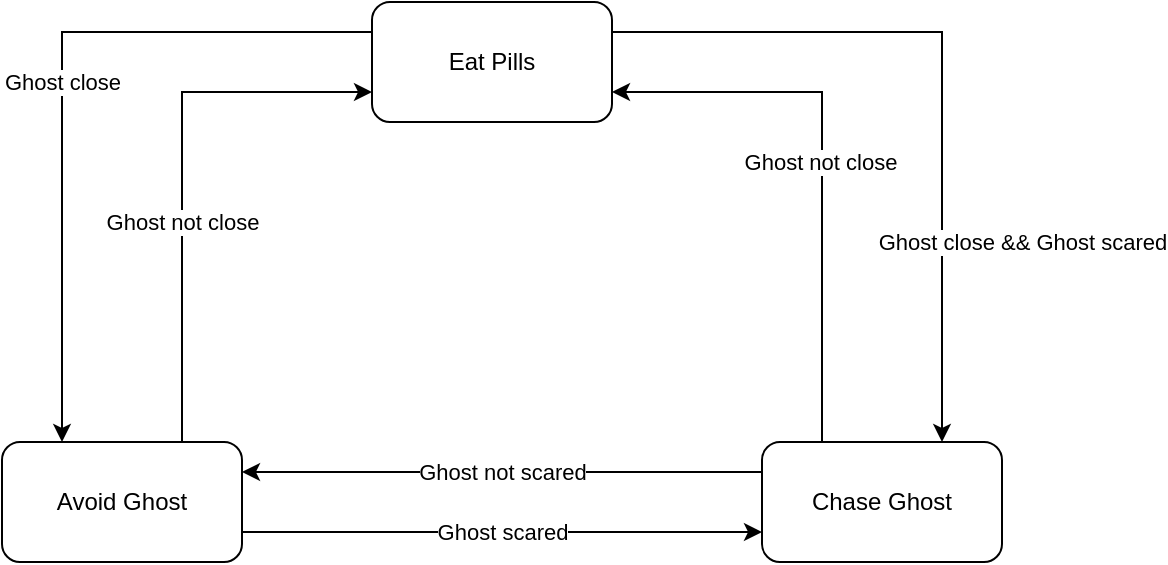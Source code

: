 <mxfile version="19.0.3" type="device"><diagram id="l_E3uTgDZMKeDiWshqgT" name="Page-1"><mxGraphModel dx="1210" dy="1180" grid="1" gridSize="10" guides="1" tooltips="1" connect="1" arrows="1" fold="1" page="1" pageScale="1" pageWidth="850" pageHeight="1100" math="0" shadow="0"><root><mxCell id="0"/><mxCell id="1" parent="0"/><mxCell id="Wz67f2N32Gn7K52irTwb-5" value="Ghost close &amp;amp;&amp;amp; Ghost scared" style="edgeStyle=orthogonalEdgeStyle;rounded=0;orthogonalLoop=1;jettySize=auto;html=1;exitX=1;exitY=0.25;exitDx=0;exitDy=0;entryX=0.75;entryY=0;entryDx=0;entryDy=0;" edge="1" parent="1" source="Wz67f2N32Gn7K52irTwb-1" target="Wz67f2N32Gn7K52irTwb-3"><mxGeometry x="0.46" y="40" relative="1" as="geometry"><mxPoint as="offset"/></mxGeometry></mxCell><mxCell id="Wz67f2N32Gn7K52irTwb-6" value="Ghost close" style="edgeStyle=orthogonalEdgeStyle;rounded=0;orthogonalLoop=1;jettySize=auto;html=1;exitX=0;exitY=0.25;exitDx=0;exitDy=0;entryX=0.25;entryY=0;entryDx=0;entryDy=0;" edge="1" parent="1" source="Wz67f2N32Gn7K52irTwb-1" target="Wz67f2N32Gn7K52irTwb-2"><mxGeometry relative="1" as="geometry"/></mxCell><mxCell id="Wz67f2N32Gn7K52irTwb-1" value="Eat Pills" style="rounded=1;whiteSpace=wrap;html=1;" vertex="1" parent="1"><mxGeometry x="245" y="30" width="120" height="60" as="geometry"/></mxCell><mxCell id="Wz67f2N32Gn7K52irTwb-7" value="Ghost scared" style="edgeStyle=orthogonalEdgeStyle;rounded=0;orthogonalLoop=1;jettySize=auto;html=1;exitX=1;exitY=0.75;exitDx=0;exitDy=0;entryX=0;entryY=0.75;entryDx=0;entryDy=0;" edge="1" parent="1" source="Wz67f2N32Gn7K52irTwb-2" target="Wz67f2N32Gn7K52irTwb-3"><mxGeometry relative="1" as="geometry"/></mxCell><mxCell id="Wz67f2N32Gn7K52irTwb-9" value="Ghost not close" style="edgeStyle=orthogonalEdgeStyle;rounded=0;orthogonalLoop=1;jettySize=auto;html=1;exitX=0.75;exitY=0;exitDx=0;exitDy=0;entryX=0;entryY=0.75;entryDx=0;entryDy=0;" edge="1" parent="1" source="Wz67f2N32Gn7K52irTwb-2" target="Wz67f2N32Gn7K52irTwb-1"><mxGeometry x="-0.185" relative="1" as="geometry"><mxPoint as="offset"/></mxGeometry></mxCell><mxCell id="Wz67f2N32Gn7K52irTwb-2" value="Avoid Ghost" style="rounded=1;whiteSpace=wrap;html=1;" vertex="1" parent="1"><mxGeometry x="60" y="250" width="120" height="60" as="geometry"/></mxCell><mxCell id="Wz67f2N32Gn7K52irTwb-8" value="Ghost not scared" style="edgeStyle=orthogonalEdgeStyle;rounded=0;orthogonalLoop=1;jettySize=auto;html=1;exitX=0;exitY=0.25;exitDx=0;exitDy=0;entryX=1;entryY=0.25;entryDx=0;entryDy=0;" edge="1" parent="1" source="Wz67f2N32Gn7K52irTwb-3" target="Wz67f2N32Gn7K52irTwb-2"><mxGeometry relative="1" as="geometry"/></mxCell><mxCell id="Wz67f2N32Gn7K52irTwb-10" style="edgeStyle=orthogonalEdgeStyle;rounded=0;orthogonalLoop=1;jettySize=auto;html=1;exitX=0.25;exitY=0;exitDx=0;exitDy=0;entryX=1;entryY=0.75;entryDx=0;entryDy=0;" edge="1" parent="1" source="Wz67f2N32Gn7K52irTwb-3" target="Wz67f2N32Gn7K52irTwb-1"><mxGeometry relative="1" as="geometry"/></mxCell><mxCell id="Wz67f2N32Gn7K52irTwb-11" value="Ghost not close" style="edgeLabel;html=1;align=center;verticalAlign=middle;resizable=0;points=[];" vertex="1" connectable="0" parent="Wz67f2N32Gn7K52irTwb-10"><mxGeometry x="0.164" y="1" relative="1" as="geometry"><mxPoint y="23" as="offset"/></mxGeometry></mxCell><mxCell id="Wz67f2N32Gn7K52irTwb-3" value="Chase Ghost" style="rounded=1;whiteSpace=wrap;html=1;" vertex="1" parent="1"><mxGeometry x="440" y="250" width="120" height="60" as="geometry"/></mxCell></root></mxGraphModel></diagram></mxfile>